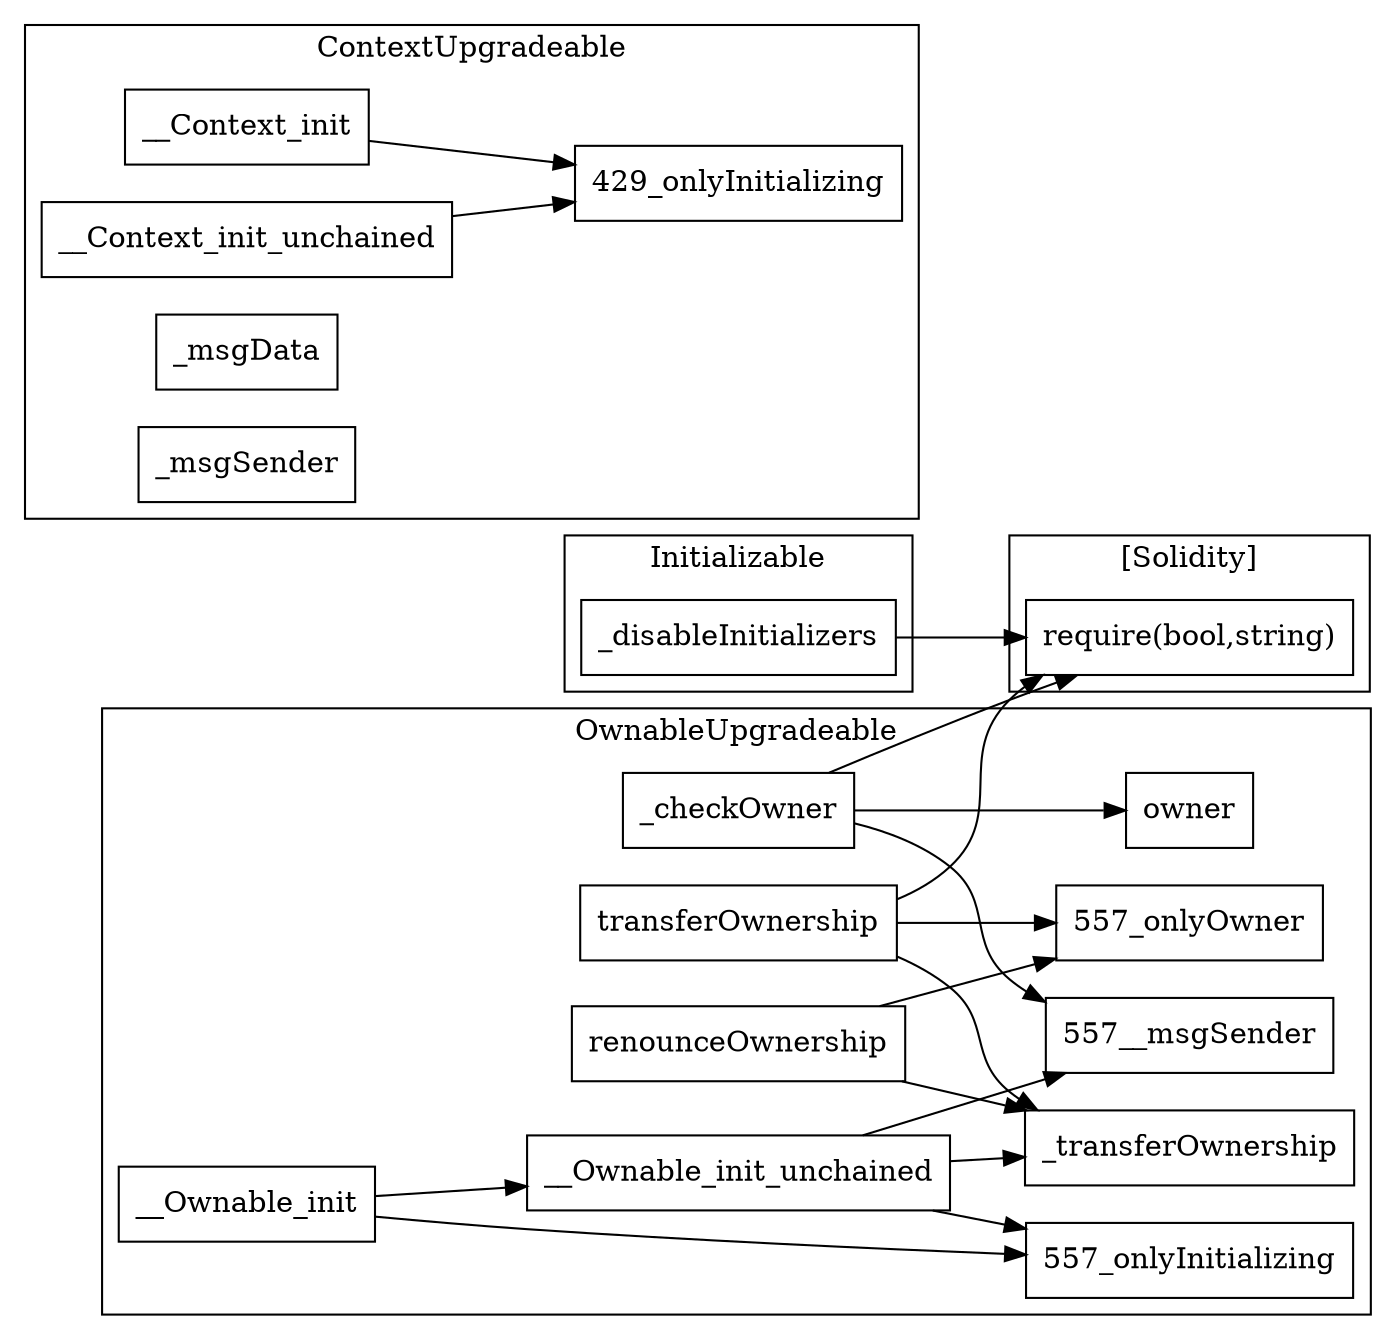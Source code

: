 strict digraph {
rankdir="LR"
node [shape=box]
subgraph cluster_557_OwnableUpgradeable {
label = "OwnableUpgradeable"
"557__checkOwner" [label="_checkOwner"]
"557_transferOwnership" [label="transferOwnership"]
"557___Ownable_init_unchained" [label="__Ownable_init_unchained"]
"557_owner" [label="owner"]
"557__transferOwnership" [label="_transferOwnership"]
"557_renounceOwnership" [label="renounceOwnership"]
"557___Ownable_init" [label="__Ownable_init"]
"557_transferOwnership" -> "557_onlyOwner"
"557_renounceOwnership" -> "557_onlyOwner"
"557___Ownable_init" -> "557___Ownable_init_unchained"
"557___Ownable_init_unchained" -> "557__transferOwnership"
"557__checkOwner" -> "557_owner"
"557___Ownable_init_unchained" -> "557__msgSender"
"557_transferOwnership" -> "557__transferOwnership"
"557___Ownable_init_unchained" -> "557_onlyInitializing"
"557___Ownable_init" -> "557_onlyInitializing"
"557__checkOwner" -> "557__msgSender"
"557_renounceOwnership" -> "557__transferOwnership"
}subgraph cluster_429_ContextUpgradeable {
label = "ContextUpgradeable"
"429___Context_init" [label="__Context_init"]
"429___Context_init_unchained" [label="__Context_init_unchained"]
"429__msgData" [label="_msgData"]
"429__msgSender" [label="_msgSender"]
"429___Context_init_unchained" -> "429_onlyInitializing"
"429___Context_init" -> "429_onlyInitializing"
}subgraph cluster_390_Initializable {
label = "Initializable"
"390__disableInitializers" [label="_disableInitializers"]
}subgraph cluster_solidity {
label = "[Solidity]"
"require(bool,string)" 
"390__disableInitializers" -> "require(bool,string)"
"557__checkOwner" -> "require(bool,string)"
"557_transferOwnership" -> "require(bool,string)"
}
}